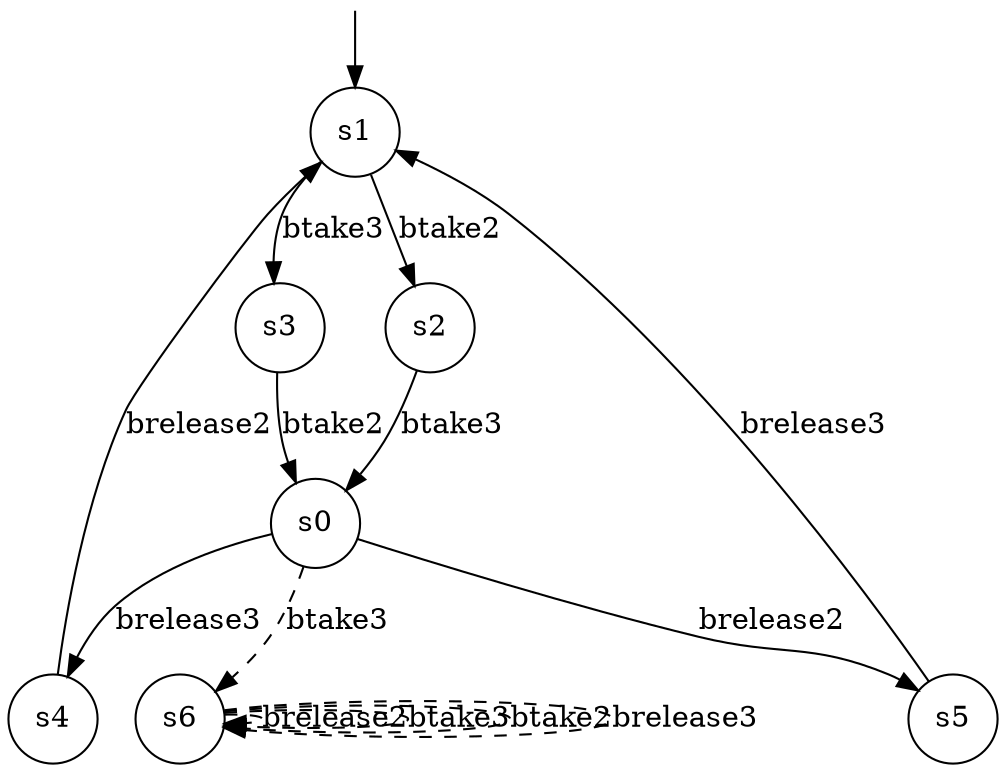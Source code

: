 digraph g {

	s0 [shape="circle" label="s1"];
	s1 [shape="circle" label="s3"];
	s2 [shape="circle" label="s2"];
	s3 [shape="circle" label="s0"];
	s4 [shape="circle" label="s6"];
	s5 [shape="circle" label="s5"];
	s6 [shape="circle" label="s4"];

	s0 -> s1 [modality="MUST", style="strict", label="btake3"];
	s4 -> s4 [modality="MAY", style="dashed", label="brelease2"];
	s1 -> s3 [modality="MUST", style="strict", label="btake2"];
	s6 -> s0 [modality="MUST", style="strict", label="brelease2"];
	s0 -> s2 [modality="MUST", style="strict", label="btake2"];
	s3 -> s5 [modality="MUST", style="strict", label="brelease2"];
	s4 -> s4 [modality="MAY", style="dashed", label="btake3"];
	s3 -> s6 [modality="MUST", style="strict", label="brelease3"];
	s3 -> s4 [modality="MAY", style="dashed", label="btake3"];
	s2 -> s3 [modality="MUST", style="strict", label="btake3"];
	s4 -> s4 [modality="MAY", style="dashed", label="btake2"];
	s5 -> s0 [modality="MUST", style="strict", label="brelease3"];
	s4 -> s4 [modality="MAY", style="dashed", label="brelease3"];

__start0 [label="" shape="none" width="0" height="0"];
__start0 -> s0;
}
